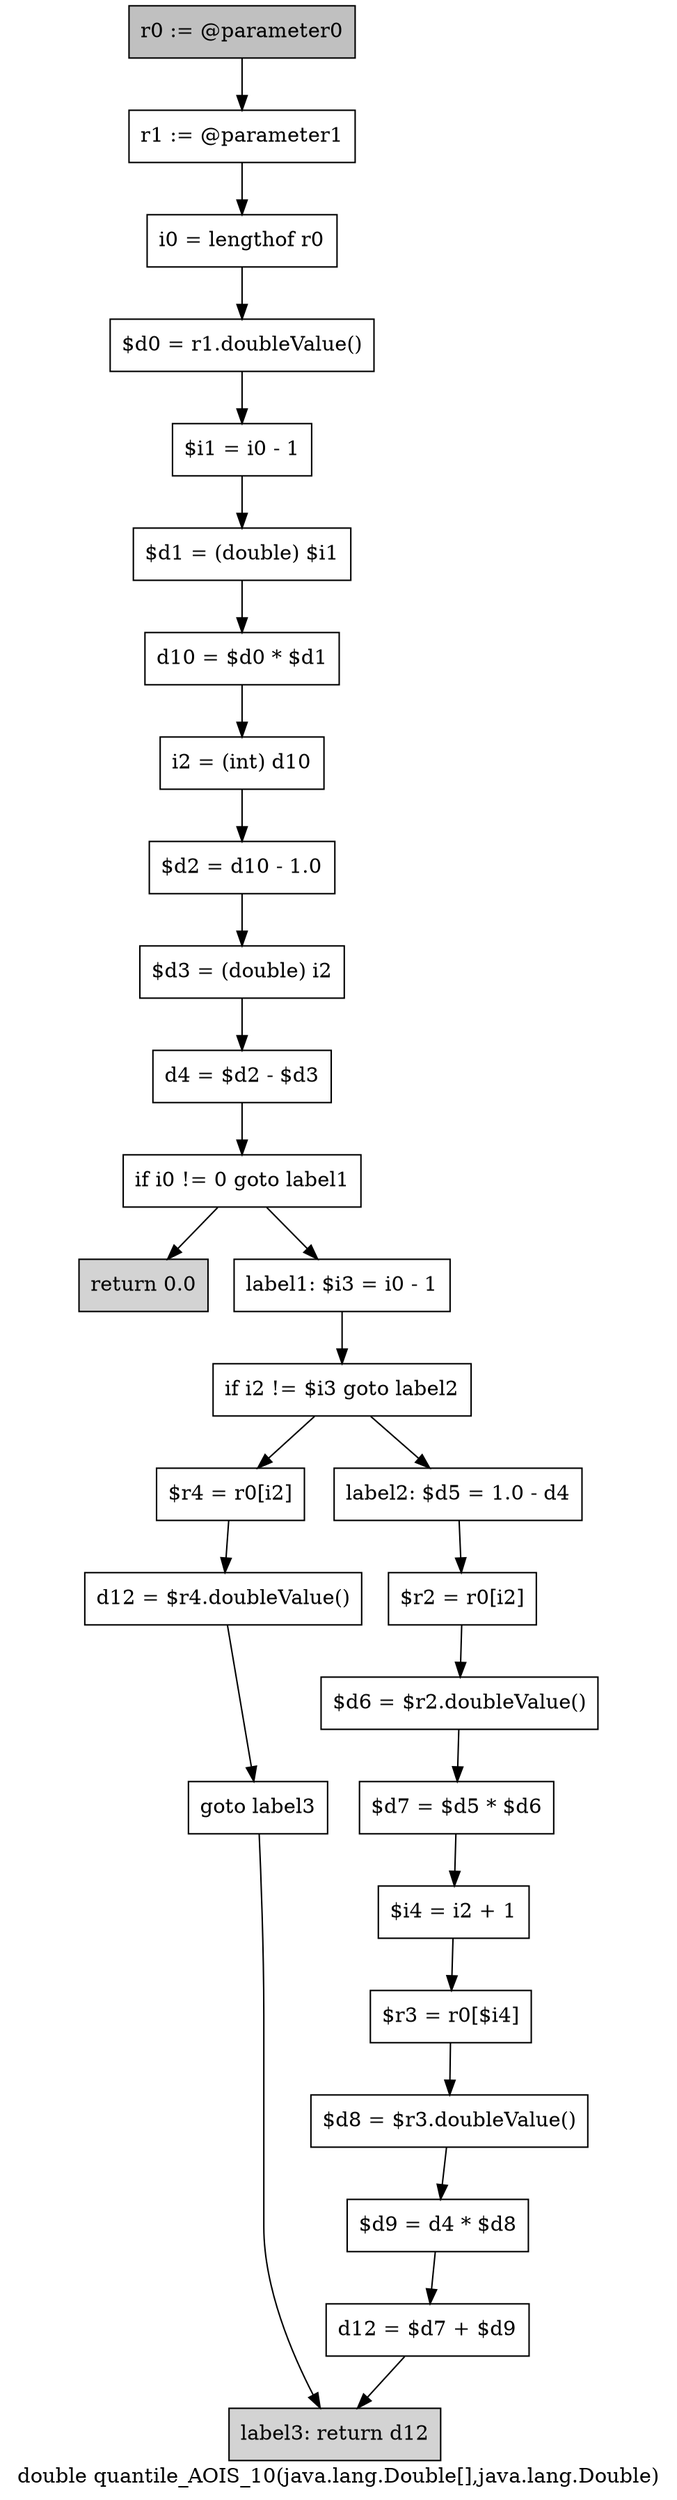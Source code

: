 digraph "double quantile_AOIS_10(java.lang.Double[],java.lang.Double)" {
    label="double quantile_AOIS_10(java.lang.Double[],java.lang.Double)";
    node [shape=box];
    "0" [style=filled,fillcolor=gray,label="r0 := @parameter0",];
    "1" [label="r1 := @parameter1",];
    "0"->"1";
    "2" [label="i0 = lengthof r0",];
    "1"->"2";
    "3" [label="$d0 = r1.doubleValue()",];
    "2"->"3";
    "4" [label="$i1 = i0 - 1",];
    "3"->"4";
    "5" [label="$d1 = (double) $i1",];
    "4"->"5";
    "6" [label="d10 = $d0 * $d1",];
    "5"->"6";
    "7" [label="i2 = (int) d10",];
    "6"->"7";
    "8" [label="$d2 = d10 - 1.0",];
    "7"->"8";
    "9" [label="$d3 = (double) i2",];
    "8"->"9";
    "10" [label="d4 = $d2 - $d3",];
    "9"->"10";
    "11" [label="if i0 != 0 goto label1",];
    "10"->"11";
    "12" [style=filled,fillcolor=lightgray,label="return 0.0",];
    "11"->"12";
    "13" [label="label1: $i3 = i0 - 1",];
    "11"->"13";
    "14" [label="if i2 != $i3 goto label2",];
    "13"->"14";
    "15" [label="$r4 = r0[i2]",];
    "14"->"15";
    "18" [label="label2: $d5 = 1.0 - d4",];
    "14"->"18";
    "16" [label="d12 = $r4.doubleValue()",];
    "15"->"16";
    "17" [label="goto label3",];
    "16"->"17";
    "27" [style=filled,fillcolor=lightgray,label="label3: return d12",];
    "17"->"27";
    "19" [label="$r2 = r0[i2]",];
    "18"->"19";
    "20" [label="$d6 = $r2.doubleValue()",];
    "19"->"20";
    "21" [label="$d7 = $d5 * $d6",];
    "20"->"21";
    "22" [label="$i4 = i2 + 1",];
    "21"->"22";
    "23" [label="$r3 = r0[$i4]",];
    "22"->"23";
    "24" [label="$d8 = $r3.doubleValue()",];
    "23"->"24";
    "25" [label="$d9 = d4 * $d8",];
    "24"->"25";
    "26" [label="d12 = $d7 + $d9",];
    "25"->"26";
    "26"->"27";
}
